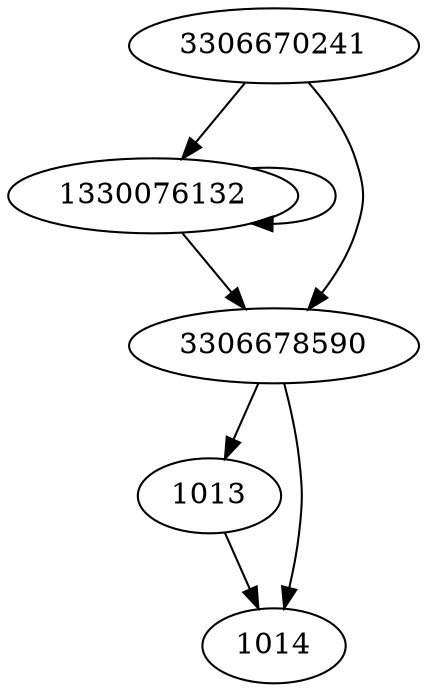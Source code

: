 digraph  {
3306670241;
1330076132;
1013;
1014;
3306678590;
3306670241 -> 3306678590;
3306670241 -> 1330076132;
1330076132 -> 3306678590;
1330076132 -> 1330076132;
1013 -> 1014;
3306678590 -> 1013;
3306678590 -> 1014;
}
